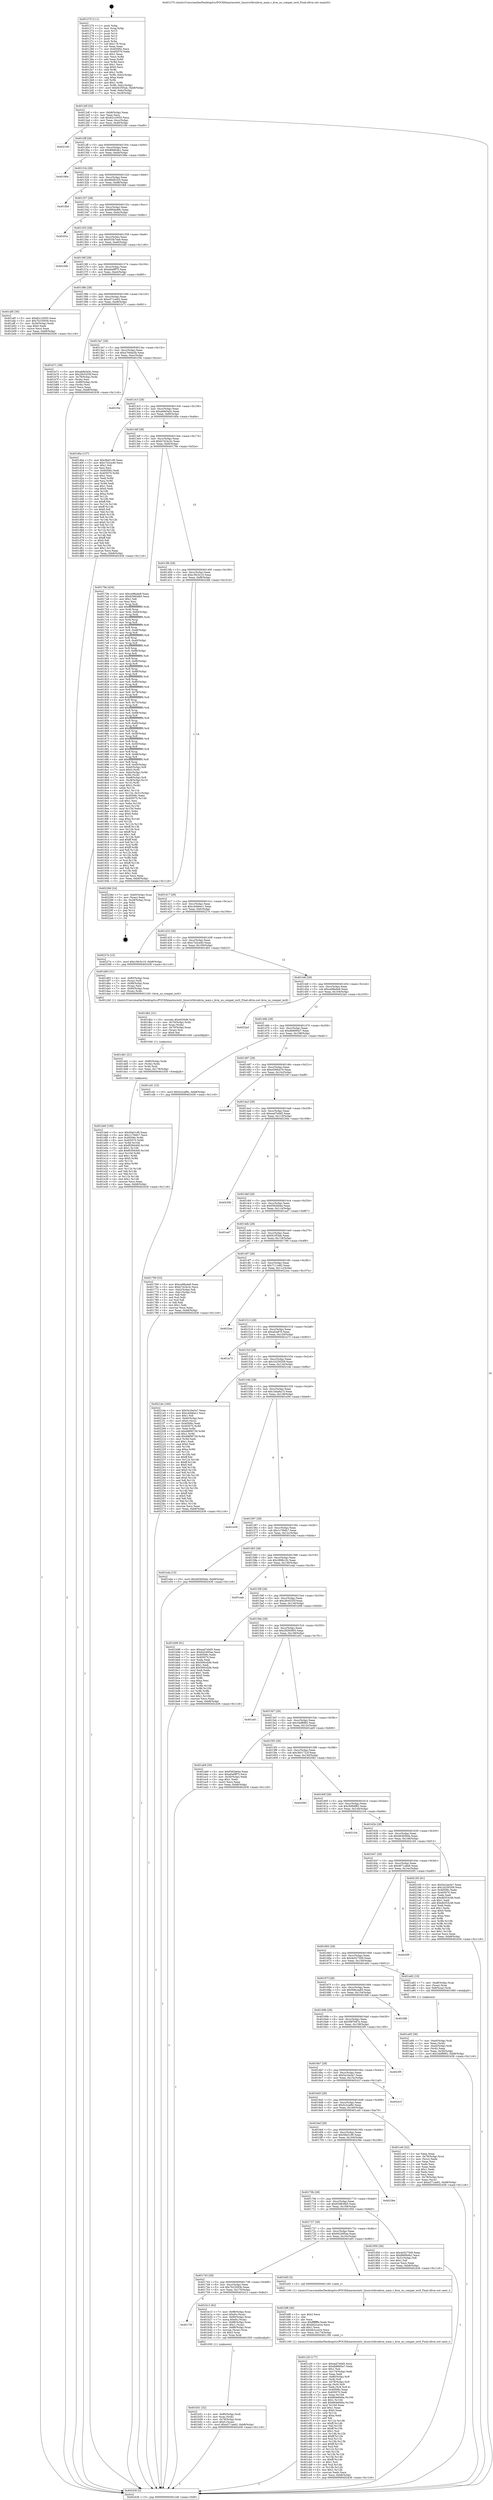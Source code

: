 digraph "0x401270" {
  label = "0x401270 (/mnt/c/Users/mathe/Desktop/tcc/POCII/binaries/extr_linuxvirtkvmkvm_main.c_kvm_no_compat_ioctl_Final-ollvm.out::main(0))"
  labelloc = "t"
  node[shape=record]

  Entry [label="",width=0.3,height=0.3,shape=circle,fillcolor=black,style=filled]
  "0x4012df" [label="{
     0x4012df [32]\l
     | [instrs]\l
     &nbsp;&nbsp;0x4012df \<+6\>: mov -0xb8(%rbp),%eax\l
     &nbsp;&nbsp;0x4012e5 \<+2\>: mov %eax,%ecx\l
     &nbsp;&nbsp;0x4012e7 \<+6\>: sub $0x82c10055,%ecx\l
     &nbsp;&nbsp;0x4012ed \<+6\>: mov %eax,-0xcc(%rbp)\l
     &nbsp;&nbsp;0x4012f3 \<+6\>: mov %ecx,-0xd0(%rbp)\l
     &nbsp;&nbsp;0x4012f9 \<+6\>: je 0000000000402160 \<main+0xef0\>\l
  }"]
  "0x402160" [label="{
     0x402160\l
  }", style=dashed]
  "0x4012ff" [label="{
     0x4012ff [28]\l
     | [instrs]\l
     &nbsp;&nbsp;0x4012ff \<+5\>: jmp 0000000000401304 \<main+0x94\>\l
     &nbsp;&nbsp;0x401304 \<+6\>: mov -0xcc(%rbp),%eax\l
     &nbsp;&nbsp;0x40130a \<+5\>: sub $0x866f44b1,%eax\l
     &nbsp;&nbsp;0x40130f \<+6\>: mov %eax,-0xd4(%rbp)\l
     &nbsp;&nbsp;0x401315 \<+6\>: je 000000000040196e \<main+0x6fe\>\l
  }"]
  Exit [label="",width=0.3,height=0.3,shape=circle,fillcolor=black,style=filled,peripheries=2]
  "0x40196e" [label="{
     0x40196e\l
  }", style=dashed]
  "0x40131b" [label="{
     0x40131b [28]\l
     | [instrs]\l
     &nbsp;&nbsp;0x40131b \<+5\>: jmp 0000000000401320 \<main+0xb0\>\l
     &nbsp;&nbsp;0x401320 \<+6\>: mov -0xcc(%rbp),%eax\l
     &nbsp;&nbsp;0x401326 \<+5\>: sub $0x884822f3,%eax\l
     &nbsp;&nbsp;0x40132b \<+6\>: mov %eax,-0xd8(%rbp)\l
     &nbsp;&nbsp;0x401331 \<+6\>: je 0000000000401fb8 \<main+0xd48\>\l
  }"]
  "0x401de6" [label="{
     0x401de6 [100]\l
     | [instrs]\l
     &nbsp;&nbsp;0x401de6 \<+5\>: mov $0x5fa01cf0,%eax\l
     &nbsp;&nbsp;0x401deb \<+5\>: mov $0x1c784fc7,%ecx\l
     &nbsp;&nbsp;0x401df0 \<+8\>: mov 0x40506c,%r8d\l
     &nbsp;&nbsp;0x401df8 \<+8\>: mov 0x405070,%r9d\l
     &nbsp;&nbsp;0x401e00 \<+3\>: mov %r8d,%r10d\l
     &nbsp;&nbsp;0x401e03 \<+7\>: sub $0xf0394400,%r10d\l
     &nbsp;&nbsp;0x401e0a \<+4\>: sub $0x1,%r10d\l
     &nbsp;&nbsp;0x401e0e \<+7\>: add $0xf0394400,%r10d\l
     &nbsp;&nbsp;0x401e15 \<+4\>: imul %r10d,%r8d\l
     &nbsp;&nbsp;0x401e19 \<+4\>: and $0x1,%r8d\l
     &nbsp;&nbsp;0x401e1d \<+4\>: cmp $0x0,%r8d\l
     &nbsp;&nbsp;0x401e21 \<+4\>: sete %r11b\l
     &nbsp;&nbsp;0x401e25 \<+4\>: cmp $0xa,%r9d\l
     &nbsp;&nbsp;0x401e29 \<+3\>: setl %bl\l
     &nbsp;&nbsp;0x401e2c \<+3\>: mov %r11b,%r14b\l
     &nbsp;&nbsp;0x401e2f \<+3\>: and %bl,%r14b\l
     &nbsp;&nbsp;0x401e32 \<+3\>: xor %bl,%r11b\l
     &nbsp;&nbsp;0x401e35 \<+3\>: or %r11b,%r14b\l
     &nbsp;&nbsp;0x401e38 \<+4\>: test $0x1,%r14b\l
     &nbsp;&nbsp;0x401e3c \<+3\>: cmovne %ecx,%eax\l
     &nbsp;&nbsp;0x401e3f \<+6\>: mov %eax,-0xb8(%rbp)\l
     &nbsp;&nbsp;0x401e45 \<+5\>: jmp 0000000000402436 \<main+0x11c6\>\l
  }"]
  "0x401fb8" [label="{
     0x401fb8\l
  }", style=dashed]
  "0x401337" [label="{
     0x401337 [28]\l
     | [instrs]\l
     &nbsp;&nbsp;0x401337 \<+5\>: jmp 000000000040133c \<main+0xcc\>\l
     &nbsp;&nbsp;0x40133c \<+6\>: mov -0xcc(%rbp),%eax\l
     &nbsp;&nbsp;0x401342 \<+5\>: sub $0x890da98c,%eax\l
     &nbsp;&nbsp;0x401347 \<+6\>: mov %eax,-0xdc(%rbp)\l
     &nbsp;&nbsp;0x40134d \<+6\>: je 000000000040202c \<main+0xdbc\>\l
  }"]
  "0x401dd1" [label="{
     0x401dd1 [21]\l
     | [instrs]\l
     &nbsp;&nbsp;0x401dd1 \<+4\>: mov -0x80(%rbp),%rdx\l
     &nbsp;&nbsp;0x401dd5 \<+3\>: mov (%rdx),%rdx\l
     &nbsp;&nbsp;0x401dd8 \<+3\>: mov %rdx,%rdi\l
     &nbsp;&nbsp;0x401ddb \<+6\>: mov %eax,-0x178(%rbp)\l
     &nbsp;&nbsp;0x401de1 \<+5\>: call 0000000000401030 \<free@plt\>\l
     | [calls]\l
     &nbsp;&nbsp;0x401030 \{1\} (unknown)\l
  }"]
  "0x40202c" [label="{
     0x40202c\l
  }", style=dashed]
  "0x401353" [label="{
     0x401353 [28]\l
     | [instrs]\l
     &nbsp;&nbsp;0x401353 \<+5\>: jmp 0000000000401358 \<main+0xe8\>\l
     &nbsp;&nbsp;0x401358 \<+6\>: mov -0xcc(%rbp),%eax\l
     &nbsp;&nbsp;0x40135e \<+5\>: sub $0x933b7ea9,%eax\l
     &nbsp;&nbsp;0x401363 \<+6\>: mov %eax,-0xe0(%rbp)\l
     &nbsp;&nbsp;0x401369 \<+6\>: je 00000000004023d0 \<main+0x1160\>\l
  }"]
  "0x401db2" [label="{
     0x401db2 [31]\l
     | [instrs]\l
     &nbsp;&nbsp;0x401db2 \<+10\>: movabs $0x4030d6,%rdi\l
     &nbsp;&nbsp;0x401dbc \<+4\>: mov -0x70(%rbp),%rdx\l
     &nbsp;&nbsp;0x401dc0 \<+3\>: mov %rax,(%rdx)\l
     &nbsp;&nbsp;0x401dc3 \<+4\>: mov -0x70(%rbp),%rax\l
     &nbsp;&nbsp;0x401dc7 \<+3\>: mov (%rax),%rsi\l
     &nbsp;&nbsp;0x401dca \<+2\>: mov $0x0,%al\l
     &nbsp;&nbsp;0x401dcc \<+5\>: call 0000000000401040 \<printf@plt\>\l
     | [calls]\l
     &nbsp;&nbsp;0x401040 \{1\} (unknown)\l
  }"]
  "0x4023d0" [label="{
     0x4023d0\l
  }", style=dashed]
  "0x40136f" [label="{
     0x40136f [28]\l
     | [instrs]\l
     &nbsp;&nbsp;0x40136f \<+5\>: jmp 0000000000401374 \<main+0x104\>\l
     &nbsp;&nbsp;0x401374 \<+6\>: mov -0xcc(%rbp),%eax\l
     &nbsp;&nbsp;0x40137a \<+5\>: sub $0xa0a0ff75,%eax\l
     &nbsp;&nbsp;0x40137f \<+6\>: mov %eax,-0xe4(%rbp)\l
     &nbsp;&nbsp;0x401385 \<+6\>: je 0000000000401af5 \<main+0x885\>\l
  }"]
  "0x401c20" [label="{
     0x401c20 [177]\l
     | [instrs]\l
     &nbsp;&nbsp;0x401c20 \<+5\>: mov $0xead7e0d5,%ecx\l
     &nbsp;&nbsp;0x401c25 \<+5\>: mov $0xdb8695e7,%edx\l
     &nbsp;&nbsp;0x401c2a \<+3\>: mov $0x1,%sil\l
     &nbsp;&nbsp;0x401c2d \<+6\>: mov -0x174(%rbp),%edi\l
     &nbsp;&nbsp;0x401c33 \<+3\>: imul %eax,%edi\l
     &nbsp;&nbsp;0x401c36 \<+4\>: mov -0x80(%rbp),%r8\l
     &nbsp;&nbsp;0x401c3a \<+3\>: mov (%r8),%r8\l
     &nbsp;&nbsp;0x401c3d \<+4\>: mov -0x78(%rbp),%r9\l
     &nbsp;&nbsp;0x401c41 \<+3\>: movslq (%r9),%r9\l
     &nbsp;&nbsp;0x401c44 \<+4\>: mov %edi,(%r8,%r9,4)\l
     &nbsp;&nbsp;0x401c48 \<+7\>: mov 0x40506c,%eax\l
     &nbsp;&nbsp;0x401c4f \<+7\>: mov 0x405070,%edi\l
     &nbsp;&nbsp;0x401c56 \<+3\>: mov %eax,%r10d\l
     &nbsp;&nbsp;0x401c59 \<+7\>: sub $0x864e846a,%r10d\l
     &nbsp;&nbsp;0x401c60 \<+4\>: sub $0x1,%r10d\l
     &nbsp;&nbsp;0x401c64 \<+7\>: add $0x864e846a,%r10d\l
     &nbsp;&nbsp;0x401c6b \<+4\>: imul %r10d,%eax\l
     &nbsp;&nbsp;0x401c6f \<+3\>: and $0x1,%eax\l
     &nbsp;&nbsp;0x401c72 \<+3\>: cmp $0x0,%eax\l
     &nbsp;&nbsp;0x401c75 \<+4\>: sete %r11b\l
     &nbsp;&nbsp;0x401c79 \<+3\>: cmp $0xa,%edi\l
     &nbsp;&nbsp;0x401c7c \<+3\>: setl %bl\l
     &nbsp;&nbsp;0x401c7f \<+3\>: mov %r11b,%r14b\l
     &nbsp;&nbsp;0x401c82 \<+4\>: xor $0xff,%r14b\l
     &nbsp;&nbsp;0x401c86 \<+3\>: mov %bl,%r15b\l
     &nbsp;&nbsp;0x401c89 \<+4\>: xor $0xff,%r15b\l
     &nbsp;&nbsp;0x401c8d \<+4\>: xor $0x1,%sil\l
     &nbsp;&nbsp;0x401c91 \<+3\>: mov %r14b,%r12b\l
     &nbsp;&nbsp;0x401c94 \<+4\>: and $0xff,%r12b\l
     &nbsp;&nbsp;0x401c98 \<+3\>: and %sil,%r11b\l
     &nbsp;&nbsp;0x401c9b \<+3\>: mov %r15b,%r13b\l
     &nbsp;&nbsp;0x401c9e \<+4\>: and $0xff,%r13b\l
     &nbsp;&nbsp;0x401ca2 \<+3\>: and %sil,%bl\l
     &nbsp;&nbsp;0x401ca5 \<+3\>: or %r11b,%r12b\l
     &nbsp;&nbsp;0x401ca8 \<+3\>: or %bl,%r13b\l
     &nbsp;&nbsp;0x401cab \<+3\>: xor %r13b,%r12b\l
     &nbsp;&nbsp;0x401cae \<+3\>: or %r15b,%r14b\l
     &nbsp;&nbsp;0x401cb1 \<+4\>: xor $0xff,%r14b\l
     &nbsp;&nbsp;0x401cb5 \<+4\>: or $0x1,%sil\l
     &nbsp;&nbsp;0x401cb9 \<+3\>: and %sil,%r14b\l
     &nbsp;&nbsp;0x401cbc \<+3\>: or %r14b,%r12b\l
     &nbsp;&nbsp;0x401cbf \<+4\>: test $0x1,%r12b\l
     &nbsp;&nbsp;0x401cc3 \<+3\>: cmovne %edx,%ecx\l
     &nbsp;&nbsp;0x401cc6 \<+6\>: mov %ecx,-0xb8(%rbp)\l
     &nbsp;&nbsp;0x401ccc \<+5\>: jmp 0000000000402436 \<main+0x11c6\>\l
  }"]
  "0x401af5" [label="{
     0x401af5 [30]\l
     | [instrs]\l
     &nbsp;&nbsp;0x401af5 \<+5\>: mov $0x82c10055,%eax\l
     &nbsp;&nbsp;0x401afa \<+5\>: mov $0x7b23593b,%ecx\l
     &nbsp;&nbsp;0x401aff \<+3\>: mov -0x30(%rbp),%edx\l
     &nbsp;&nbsp;0x401b02 \<+3\>: cmp $0x0,%edx\l
     &nbsp;&nbsp;0x401b05 \<+3\>: cmove %ecx,%eax\l
     &nbsp;&nbsp;0x401b08 \<+6\>: mov %eax,-0xb8(%rbp)\l
     &nbsp;&nbsp;0x401b0e \<+5\>: jmp 0000000000402436 \<main+0x11c6\>\l
  }"]
  "0x40138b" [label="{
     0x40138b [28]\l
     | [instrs]\l
     &nbsp;&nbsp;0x40138b \<+5\>: jmp 0000000000401390 \<main+0x120\>\l
     &nbsp;&nbsp;0x401390 \<+6\>: mov -0xcc(%rbp),%eax\l
     &nbsp;&nbsp;0x401396 \<+5\>: sub $0xa571ae62,%eax\l
     &nbsp;&nbsp;0x40139b \<+6\>: mov %eax,-0xe8(%rbp)\l
     &nbsp;&nbsp;0x4013a1 \<+6\>: je 0000000000401b71 \<main+0x901\>\l
  }"]
  "0x401bf8" [label="{
     0x401bf8 [40]\l
     | [instrs]\l
     &nbsp;&nbsp;0x401bf8 \<+5\>: mov $0x2,%ecx\l
     &nbsp;&nbsp;0x401bfd \<+1\>: cltd\l
     &nbsp;&nbsp;0x401bfe \<+2\>: idiv %ecx\l
     &nbsp;&nbsp;0x401c00 \<+6\>: imul $0xfffffffe,%edx,%ecx\l
     &nbsp;&nbsp;0x401c06 \<+6\>: sub $0xbb2cce24,%ecx\l
     &nbsp;&nbsp;0x401c0c \<+3\>: add $0x1,%ecx\l
     &nbsp;&nbsp;0x401c0f \<+6\>: add $0xbb2cce24,%ecx\l
     &nbsp;&nbsp;0x401c15 \<+6\>: mov %ecx,-0x174(%rbp)\l
     &nbsp;&nbsp;0x401c1b \<+5\>: call 0000000000401160 \<next_i\>\l
     | [calls]\l
     &nbsp;&nbsp;0x401160 \{1\} (/mnt/c/Users/mathe/Desktop/tcc/POCII/binaries/extr_linuxvirtkvmkvm_main.c_kvm_no_compat_ioctl_Final-ollvm.out::next_i)\l
  }"]
  "0x401b71" [label="{
     0x401b71 [39]\l
     | [instrs]\l
     &nbsp;&nbsp;0x401b71 \<+5\>: mov $0xab8e5a5c,%eax\l
     &nbsp;&nbsp;0x401b76 \<+5\>: mov $0x28c0255f,%ecx\l
     &nbsp;&nbsp;0x401b7b \<+4\>: mov -0x78(%rbp),%rdx\l
     &nbsp;&nbsp;0x401b7f \<+2\>: mov (%rdx),%esi\l
     &nbsp;&nbsp;0x401b81 \<+7\>: mov -0x88(%rbp),%rdx\l
     &nbsp;&nbsp;0x401b88 \<+2\>: cmp (%rdx),%esi\l
     &nbsp;&nbsp;0x401b8a \<+3\>: cmovl %ecx,%eax\l
     &nbsp;&nbsp;0x401b8d \<+6\>: mov %eax,-0xb8(%rbp)\l
     &nbsp;&nbsp;0x401b93 \<+5\>: jmp 0000000000402436 \<main+0x11c6\>\l
  }"]
  "0x4013a7" [label="{
     0x4013a7 [28]\l
     | [instrs]\l
     &nbsp;&nbsp;0x4013a7 \<+5\>: jmp 00000000004013ac \<main+0x13c\>\l
     &nbsp;&nbsp;0x4013ac \<+6\>: mov -0xcc(%rbp),%eax\l
     &nbsp;&nbsp;0x4013b2 \<+5\>: sub $0xa764da5b,%eax\l
     &nbsp;&nbsp;0x4013b7 \<+6\>: mov %eax,-0xec(%rbp)\l
     &nbsp;&nbsp;0x4013bd \<+6\>: je 0000000000401f3e \<main+0xcce\>\l
  }"]
  "0x401b51" [label="{
     0x401b51 [32]\l
     | [instrs]\l
     &nbsp;&nbsp;0x401b51 \<+4\>: mov -0x80(%rbp),%rdi\l
     &nbsp;&nbsp;0x401b55 \<+3\>: mov %rax,(%rdi)\l
     &nbsp;&nbsp;0x401b58 \<+4\>: mov -0x78(%rbp),%rax\l
     &nbsp;&nbsp;0x401b5c \<+6\>: movl $0x0,(%rax)\l
     &nbsp;&nbsp;0x401b62 \<+10\>: movl $0xa571ae62,-0xb8(%rbp)\l
     &nbsp;&nbsp;0x401b6c \<+5\>: jmp 0000000000402436 \<main+0x11c6\>\l
  }"]
  "0x401f3e" [label="{
     0x401f3e\l
  }", style=dashed]
  "0x4013c3" [label="{
     0x4013c3 [28]\l
     | [instrs]\l
     &nbsp;&nbsp;0x4013c3 \<+5\>: jmp 00000000004013c8 \<main+0x158\>\l
     &nbsp;&nbsp;0x4013c8 \<+6\>: mov -0xcc(%rbp),%eax\l
     &nbsp;&nbsp;0x4013ce \<+5\>: sub $0xab8e5a5c,%eax\l
     &nbsp;&nbsp;0x4013d3 \<+6\>: mov %eax,-0xf0(%rbp)\l
     &nbsp;&nbsp;0x4013d9 \<+6\>: je 0000000000401d0a \<main+0xa9a\>\l
  }"]
  "0x40175f" [label="{
     0x40175f\l
  }", style=dashed]
  "0x401d0a" [label="{
     0x401d0a [137]\l
     | [instrs]\l
     &nbsp;&nbsp;0x401d0a \<+5\>: mov $0x5fa01cf0,%eax\l
     &nbsp;&nbsp;0x401d0f \<+5\>: mov $0xc7e2ce40,%ecx\l
     &nbsp;&nbsp;0x401d14 \<+2\>: mov $0x1,%dl\l
     &nbsp;&nbsp;0x401d16 \<+2\>: xor %esi,%esi\l
     &nbsp;&nbsp;0x401d18 \<+7\>: mov 0x40506c,%edi\l
     &nbsp;&nbsp;0x401d1f \<+8\>: mov 0x405070,%r8d\l
     &nbsp;&nbsp;0x401d27 \<+3\>: sub $0x1,%esi\l
     &nbsp;&nbsp;0x401d2a \<+3\>: mov %edi,%r9d\l
     &nbsp;&nbsp;0x401d2d \<+3\>: add %esi,%r9d\l
     &nbsp;&nbsp;0x401d30 \<+4\>: imul %r9d,%edi\l
     &nbsp;&nbsp;0x401d34 \<+3\>: and $0x1,%edi\l
     &nbsp;&nbsp;0x401d37 \<+3\>: cmp $0x0,%edi\l
     &nbsp;&nbsp;0x401d3a \<+4\>: sete %r10b\l
     &nbsp;&nbsp;0x401d3e \<+4\>: cmp $0xa,%r8d\l
     &nbsp;&nbsp;0x401d42 \<+4\>: setl %r11b\l
     &nbsp;&nbsp;0x401d46 \<+3\>: mov %r10b,%bl\l
     &nbsp;&nbsp;0x401d49 \<+3\>: xor $0xff,%bl\l
     &nbsp;&nbsp;0x401d4c \<+3\>: mov %r11b,%r14b\l
     &nbsp;&nbsp;0x401d4f \<+4\>: xor $0xff,%r14b\l
     &nbsp;&nbsp;0x401d53 \<+3\>: xor $0x0,%dl\l
     &nbsp;&nbsp;0x401d56 \<+3\>: mov %bl,%r15b\l
     &nbsp;&nbsp;0x401d59 \<+4\>: and $0x0,%r15b\l
     &nbsp;&nbsp;0x401d5d \<+3\>: and %dl,%r10b\l
     &nbsp;&nbsp;0x401d60 \<+3\>: mov %r14b,%r12b\l
     &nbsp;&nbsp;0x401d63 \<+4\>: and $0x0,%r12b\l
     &nbsp;&nbsp;0x401d67 \<+3\>: and %dl,%r11b\l
     &nbsp;&nbsp;0x401d6a \<+3\>: or %r10b,%r15b\l
     &nbsp;&nbsp;0x401d6d \<+3\>: or %r11b,%r12b\l
     &nbsp;&nbsp;0x401d70 \<+3\>: xor %r12b,%r15b\l
     &nbsp;&nbsp;0x401d73 \<+3\>: or %r14b,%bl\l
     &nbsp;&nbsp;0x401d76 \<+3\>: xor $0xff,%bl\l
     &nbsp;&nbsp;0x401d79 \<+3\>: or $0x0,%dl\l
     &nbsp;&nbsp;0x401d7c \<+2\>: and %dl,%bl\l
     &nbsp;&nbsp;0x401d7e \<+3\>: or %bl,%r15b\l
     &nbsp;&nbsp;0x401d81 \<+4\>: test $0x1,%r15b\l
     &nbsp;&nbsp;0x401d85 \<+3\>: cmovne %ecx,%eax\l
     &nbsp;&nbsp;0x401d88 \<+6\>: mov %eax,-0xb8(%rbp)\l
     &nbsp;&nbsp;0x401d8e \<+5\>: jmp 0000000000402436 \<main+0x11c6\>\l
  }"]
  "0x4013df" [label="{
     0x4013df [28]\l
     | [instrs]\l
     &nbsp;&nbsp;0x4013df \<+5\>: jmp 00000000004013e4 \<main+0x174\>\l
     &nbsp;&nbsp;0x4013e4 \<+6\>: mov -0xcc(%rbp),%eax\l
     &nbsp;&nbsp;0x4013ea \<+5\>: sub $0xb7424c3c,%eax\l
     &nbsp;&nbsp;0x4013ef \<+6\>: mov %eax,-0xf4(%rbp)\l
     &nbsp;&nbsp;0x4013f5 \<+6\>: je 000000000040179e \<main+0x52e\>\l
  }"]
  "0x401b13" [label="{
     0x401b13 [62]\l
     | [instrs]\l
     &nbsp;&nbsp;0x401b13 \<+7\>: mov -0x98(%rbp),%rax\l
     &nbsp;&nbsp;0x401b1a \<+6\>: movl $0x64,(%rax)\l
     &nbsp;&nbsp;0x401b20 \<+7\>: mov -0x90(%rbp),%rax\l
     &nbsp;&nbsp;0x401b27 \<+7\>: movq $0x64,(%rax)\l
     &nbsp;&nbsp;0x401b2e \<+7\>: mov -0x88(%rbp),%rax\l
     &nbsp;&nbsp;0x401b35 \<+6\>: movl $0x1,(%rax)\l
     &nbsp;&nbsp;0x401b3b \<+7\>: mov -0x88(%rbp),%rax\l
     &nbsp;&nbsp;0x401b42 \<+3\>: movslq (%rax),%rax\l
     &nbsp;&nbsp;0x401b45 \<+4\>: shl $0x2,%rax\l
     &nbsp;&nbsp;0x401b49 \<+3\>: mov %rax,%rdi\l
     &nbsp;&nbsp;0x401b4c \<+5\>: call 0000000000401050 \<malloc@plt\>\l
     | [calls]\l
     &nbsp;&nbsp;0x401050 \{1\} (unknown)\l
  }"]
  "0x40179e" [label="{
     0x40179e [434]\l
     | [instrs]\l
     &nbsp;&nbsp;0x40179e \<+5\>: mov $0xce98a4e8,%eax\l
     &nbsp;&nbsp;0x4017a3 \<+5\>: mov $0x62983db5,%ecx\l
     &nbsp;&nbsp;0x4017a8 \<+2\>: mov $0x1,%dl\l
     &nbsp;&nbsp;0x4017aa \<+2\>: xor %esi,%esi\l
     &nbsp;&nbsp;0x4017ac \<+3\>: mov %rsp,%rdi\l
     &nbsp;&nbsp;0x4017af \<+4\>: add $0xfffffffffffffff0,%rdi\l
     &nbsp;&nbsp;0x4017b3 \<+3\>: mov %rdi,%rsp\l
     &nbsp;&nbsp;0x4017b6 \<+7\>: mov %rdi,-0xb0(%rbp)\l
     &nbsp;&nbsp;0x4017bd \<+3\>: mov %rsp,%rdi\l
     &nbsp;&nbsp;0x4017c0 \<+4\>: add $0xfffffffffffffff0,%rdi\l
     &nbsp;&nbsp;0x4017c4 \<+3\>: mov %rdi,%rsp\l
     &nbsp;&nbsp;0x4017c7 \<+3\>: mov %rsp,%r8\l
     &nbsp;&nbsp;0x4017ca \<+4\>: add $0xfffffffffffffff0,%r8\l
     &nbsp;&nbsp;0x4017ce \<+3\>: mov %r8,%rsp\l
     &nbsp;&nbsp;0x4017d1 \<+7\>: mov %r8,-0xa8(%rbp)\l
     &nbsp;&nbsp;0x4017d8 \<+3\>: mov %rsp,%r8\l
     &nbsp;&nbsp;0x4017db \<+4\>: add $0xfffffffffffffff0,%r8\l
     &nbsp;&nbsp;0x4017df \<+3\>: mov %r8,%rsp\l
     &nbsp;&nbsp;0x4017e2 \<+7\>: mov %r8,-0xa0(%rbp)\l
     &nbsp;&nbsp;0x4017e9 \<+3\>: mov %rsp,%r8\l
     &nbsp;&nbsp;0x4017ec \<+4\>: add $0xfffffffffffffff0,%r8\l
     &nbsp;&nbsp;0x4017f0 \<+3\>: mov %r8,%rsp\l
     &nbsp;&nbsp;0x4017f3 \<+7\>: mov %r8,-0x98(%rbp)\l
     &nbsp;&nbsp;0x4017fa \<+3\>: mov %rsp,%r8\l
     &nbsp;&nbsp;0x4017fd \<+4\>: add $0xfffffffffffffff0,%r8\l
     &nbsp;&nbsp;0x401801 \<+3\>: mov %r8,%rsp\l
     &nbsp;&nbsp;0x401804 \<+7\>: mov %r8,-0x90(%rbp)\l
     &nbsp;&nbsp;0x40180b \<+3\>: mov %rsp,%r8\l
     &nbsp;&nbsp;0x40180e \<+4\>: add $0xfffffffffffffff0,%r8\l
     &nbsp;&nbsp;0x401812 \<+3\>: mov %r8,%rsp\l
     &nbsp;&nbsp;0x401815 \<+7\>: mov %r8,-0x88(%rbp)\l
     &nbsp;&nbsp;0x40181c \<+3\>: mov %rsp,%r8\l
     &nbsp;&nbsp;0x40181f \<+4\>: add $0xfffffffffffffff0,%r8\l
     &nbsp;&nbsp;0x401823 \<+3\>: mov %r8,%rsp\l
     &nbsp;&nbsp;0x401826 \<+4\>: mov %r8,-0x80(%rbp)\l
     &nbsp;&nbsp;0x40182a \<+3\>: mov %rsp,%r8\l
     &nbsp;&nbsp;0x40182d \<+4\>: add $0xfffffffffffffff0,%r8\l
     &nbsp;&nbsp;0x401831 \<+3\>: mov %r8,%rsp\l
     &nbsp;&nbsp;0x401834 \<+4\>: mov %r8,-0x78(%rbp)\l
     &nbsp;&nbsp;0x401838 \<+3\>: mov %rsp,%r8\l
     &nbsp;&nbsp;0x40183b \<+4\>: add $0xfffffffffffffff0,%r8\l
     &nbsp;&nbsp;0x40183f \<+3\>: mov %r8,%rsp\l
     &nbsp;&nbsp;0x401842 \<+4\>: mov %r8,-0x70(%rbp)\l
     &nbsp;&nbsp;0x401846 \<+3\>: mov %rsp,%r8\l
     &nbsp;&nbsp;0x401849 \<+4\>: add $0xfffffffffffffff0,%r8\l
     &nbsp;&nbsp;0x40184d \<+3\>: mov %r8,%rsp\l
     &nbsp;&nbsp;0x401850 \<+4\>: mov %r8,-0x68(%rbp)\l
     &nbsp;&nbsp;0x401854 \<+3\>: mov %rsp,%r8\l
     &nbsp;&nbsp;0x401857 \<+4\>: add $0xfffffffffffffff0,%r8\l
     &nbsp;&nbsp;0x40185b \<+3\>: mov %r8,%rsp\l
     &nbsp;&nbsp;0x40185e \<+4\>: mov %r8,-0x60(%rbp)\l
     &nbsp;&nbsp;0x401862 \<+3\>: mov %rsp,%r8\l
     &nbsp;&nbsp;0x401865 \<+4\>: add $0xfffffffffffffff0,%r8\l
     &nbsp;&nbsp;0x401869 \<+3\>: mov %r8,%rsp\l
     &nbsp;&nbsp;0x40186c \<+4\>: mov %r8,-0x58(%rbp)\l
     &nbsp;&nbsp;0x401870 \<+3\>: mov %rsp,%r8\l
     &nbsp;&nbsp;0x401873 \<+4\>: add $0xfffffffffffffff0,%r8\l
     &nbsp;&nbsp;0x401877 \<+3\>: mov %r8,%rsp\l
     &nbsp;&nbsp;0x40187a \<+4\>: mov %r8,-0x50(%rbp)\l
     &nbsp;&nbsp;0x40187e \<+3\>: mov %rsp,%r8\l
     &nbsp;&nbsp;0x401881 \<+4\>: add $0xfffffffffffffff0,%r8\l
     &nbsp;&nbsp;0x401885 \<+3\>: mov %r8,%rsp\l
     &nbsp;&nbsp;0x401888 \<+4\>: mov %r8,-0x48(%rbp)\l
     &nbsp;&nbsp;0x40188c \<+3\>: mov %rsp,%r8\l
     &nbsp;&nbsp;0x40188f \<+4\>: add $0xfffffffffffffff0,%r8\l
     &nbsp;&nbsp;0x401893 \<+3\>: mov %r8,%rsp\l
     &nbsp;&nbsp;0x401896 \<+4\>: mov %r8,-0x40(%rbp)\l
     &nbsp;&nbsp;0x40189a \<+7\>: mov -0xb0(%rbp),%r8\l
     &nbsp;&nbsp;0x4018a1 \<+7\>: movl $0x0,(%r8)\l
     &nbsp;&nbsp;0x4018a8 \<+7\>: mov -0xbc(%rbp),%r9d\l
     &nbsp;&nbsp;0x4018af \<+3\>: mov %r9d,(%rdi)\l
     &nbsp;&nbsp;0x4018b2 \<+7\>: mov -0xa8(%rbp),%r8\l
     &nbsp;&nbsp;0x4018b9 \<+7\>: mov -0xc8(%rbp),%r10\l
     &nbsp;&nbsp;0x4018c0 \<+3\>: mov %r10,(%r8)\l
     &nbsp;&nbsp;0x4018c3 \<+3\>: cmpl $0x2,(%rdi)\l
     &nbsp;&nbsp;0x4018c6 \<+4\>: setne %r11b\l
     &nbsp;&nbsp;0x4018ca \<+4\>: and $0x1,%r11b\l
     &nbsp;&nbsp;0x4018ce \<+4\>: mov %r11b,-0x31(%rbp)\l
     &nbsp;&nbsp;0x4018d2 \<+7\>: mov 0x40506c,%ebx\l
     &nbsp;&nbsp;0x4018d9 \<+8\>: mov 0x405070,%r14d\l
     &nbsp;&nbsp;0x4018e1 \<+3\>: sub $0x1,%esi\l
     &nbsp;&nbsp;0x4018e4 \<+3\>: mov %ebx,%r15d\l
     &nbsp;&nbsp;0x4018e7 \<+3\>: add %esi,%r15d\l
     &nbsp;&nbsp;0x4018ea \<+4\>: imul %r15d,%ebx\l
     &nbsp;&nbsp;0x4018ee \<+3\>: and $0x1,%ebx\l
     &nbsp;&nbsp;0x4018f1 \<+3\>: cmp $0x0,%ebx\l
     &nbsp;&nbsp;0x4018f4 \<+4\>: sete %r11b\l
     &nbsp;&nbsp;0x4018f8 \<+4\>: cmp $0xa,%r14d\l
     &nbsp;&nbsp;0x4018fc \<+4\>: setl %r12b\l
     &nbsp;&nbsp;0x401900 \<+3\>: mov %r11b,%r13b\l
     &nbsp;&nbsp;0x401903 \<+4\>: xor $0xff,%r13b\l
     &nbsp;&nbsp;0x401907 \<+3\>: mov %r12b,%sil\l
     &nbsp;&nbsp;0x40190a \<+4\>: xor $0xff,%sil\l
     &nbsp;&nbsp;0x40190e \<+3\>: xor $0x1,%dl\l
     &nbsp;&nbsp;0x401911 \<+3\>: mov %r13b,%dil\l
     &nbsp;&nbsp;0x401914 \<+4\>: and $0xff,%dil\l
     &nbsp;&nbsp;0x401918 \<+3\>: and %dl,%r11b\l
     &nbsp;&nbsp;0x40191b \<+3\>: mov %sil,%r8b\l
     &nbsp;&nbsp;0x40191e \<+4\>: and $0xff,%r8b\l
     &nbsp;&nbsp;0x401922 \<+3\>: and %dl,%r12b\l
     &nbsp;&nbsp;0x401925 \<+3\>: or %r11b,%dil\l
     &nbsp;&nbsp;0x401928 \<+3\>: or %r12b,%r8b\l
     &nbsp;&nbsp;0x40192b \<+3\>: xor %r8b,%dil\l
     &nbsp;&nbsp;0x40192e \<+3\>: or %sil,%r13b\l
     &nbsp;&nbsp;0x401931 \<+4\>: xor $0xff,%r13b\l
     &nbsp;&nbsp;0x401935 \<+3\>: or $0x1,%dl\l
     &nbsp;&nbsp;0x401938 \<+3\>: and %dl,%r13b\l
     &nbsp;&nbsp;0x40193b \<+3\>: or %r13b,%dil\l
     &nbsp;&nbsp;0x40193e \<+4\>: test $0x1,%dil\l
     &nbsp;&nbsp;0x401942 \<+3\>: cmovne %ecx,%eax\l
     &nbsp;&nbsp;0x401945 \<+6\>: mov %eax,-0xb8(%rbp)\l
     &nbsp;&nbsp;0x40194b \<+5\>: jmp 0000000000402436 \<main+0x11c6\>\l
  }"]
  "0x4013fb" [label="{
     0x4013fb [28]\l
     | [instrs]\l
     &nbsp;&nbsp;0x4013fb \<+5\>: jmp 0000000000401400 \<main+0x190\>\l
     &nbsp;&nbsp;0x401400 \<+6\>: mov -0xcc(%rbp),%eax\l
     &nbsp;&nbsp;0x401406 \<+5\>: sub $0xc39c5c10,%eax\l
     &nbsp;&nbsp;0x40140b \<+6\>: mov %eax,-0xf8(%rbp)\l
     &nbsp;&nbsp;0x401411 \<+6\>: je 000000000040228d \<main+0x101d\>\l
  }"]
  "0x401743" [label="{
     0x401743 [28]\l
     | [instrs]\l
     &nbsp;&nbsp;0x401743 \<+5\>: jmp 0000000000401748 \<main+0x4d8\>\l
     &nbsp;&nbsp;0x401748 \<+6\>: mov -0xcc(%rbp),%eax\l
     &nbsp;&nbsp;0x40174e \<+5\>: sub $0x7b23593b,%eax\l
     &nbsp;&nbsp;0x401753 \<+6\>: mov %eax,-0x170(%rbp)\l
     &nbsp;&nbsp;0x401759 \<+6\>: je 0000000000401b13 \<main+0x8a3\>\l
  }"]
  "0x40228d" [label="{
     0x40228d [24]\l
     | [instrs]\l
     &nbsp;&nbsp;0x40228d \<+7\>: mov -0xb0(%rbp),%rax\l
     &nbsp;&nbsp;0x402294 \<+2\>: mov (%rax),%eax\l
     &nbsp;&nbsp;0x402296 \<+4\>: lea -0x28(%rbp),%rsp\l
     &nbsp;&nbsp;0x40229a \<+1\>: pop %rbx\l
     &nbsp;&nbsp;0x40229b \<+2\>: pop %r12\l
     &nbsp;&nbsp;0x40229d \<+2\>: pop %r13\l
     &nbsp;&nbsp;0x40229f \<+2\>: pop %r14\l
     &nbsp;&nbsp;0x4022a1 \<+2\>: pop %r15\l
     &nbsp;&nbsp;0x4022a3 \<+1\>: pop %rbp\l
     &nbsp;&nbsp;0x4022a4 \<+1\>: ret\l
  }"]
  "0x401417" [label="{
     0x401417 [28]\l
     | [instrs]\l
     &nbsp;&nbsp;0x401417 \<+5\>: jmp 000000000040141c \<main+0x1ac\>\l
     &nbsp;&nbsp;0x40141c \<+6\>: mov -0xcc(%rbp),%eax\l
     &nbsp;&nbsp;0x401422 \<+5\>: sub $0xc44b6ec1,%eax\l
     &nbsp;&nbsp;0x401427 \<+6\>: mov %eax,-0xfc(%rbp)\l
     &nbsp;&nbsp;0x40142d \<+6\>: je 000000000040227e \<main+0x100e\>\l
  }"]
  "0x401bf3" [label="{
     0x401bf3 [5]\l
     | [instrs]\l
     &nbsp;&nbsp;0x401bf3 \<+5\>: call 0000000000401160 \<next_i\>\l
     | [calls]\l
     &nbsp;&nbsp;0x401160 \{1\} (/mnt/c/Users/mathe/Desktop/tcc/POCII/binaries/extr_linuxvirtkvmkvm_main.c_kvm_no_compat_ioctl_Final-ollvm.out::next_i)\l
  }"]
  "0x40227e" [label="{
     0x40227e [15]\l
     | [instrs]\l
     &nbsp;&nbsp;0x40227e \<+10\>: movl $0xc39c5c10,-0xb8(%rbp)\l
     &nbsp;&nbsp;0x402288 \<+5\>: jmp 0000000000402436 \<main+0x11c6\>\l
  }"]
  "0x401433" [label="{
     0x401433 [28]\l
     | [instrs]\l
     &nbsp;&nbsp;0x401433 \<+5\>: jmp 0000000000401438 \<main+0x1c8\>\l
     &nbsp;&nbsp;0x401438 \<+6\>: mov -0xcc(%rbp),%eax\l
     &nbsp;&nbsp;0x40143e \<+5\>: sub $0xc7e2ce40,%eax\l
     &nbsp;&nbsp;0x401443 \<+6\>: mov %eax,-0x100(%rbp)\l
     &nbsp;&nbsp;0x401449 \<+6\>: je 0000000000401d93 \<main+0xb23\>\l
  }"]
  "0x401a95" [label="{
     0x401a95 [36]\l
     | [instrs]\l
     &nbsp;&nbsp;0x401a95 \<+7\>: mov -0xa0(%rbp),%rdi\l
     &nbsp;&nbsp;0x401a9c \<+2\>: mov %eax,(%rdi)\l
     &nbsp;&nbsp;0x401a9e \<+7\>: mov -0xa0(%rbp),%rdi\l
     &nbsp;&nbsp;0x401aa5 \<+2\>: mov (%rdi),%eax\l
     &nbsp;&nbsp;0x401aa7 \<+3\>: mov %eax,-0x30(%rbp)\l
     &nbsp;&nbsp;0x401aaa \<+10\>: movl $0x34df6f62,-0xb8(%rbp)\l
     &nbsp;&nbsp;0x401ab4 \<+5\>: jmp 0000000000402436 \<main+0x11c6\>\l
  }"]
  "0x401d93" [label="{
     0x401d93 [31]\l
     | [instrs]\l
     &nbsp;&nbsp;0x401d93 \<+4\>: mov -0x80(%rbp),%rax\l
     &nbsp;&nbsp;0x401d97 \<+3\>: mov (%rax),%rdi\l
     &nbsp;&nbsp;0x401d9a \<+7\>: mov -0x98(%rbp),%rax\l
     &nbsp;&nbsp;0x401da1 \<+2\>: mov (%rax),%esi\l
     &nbsp;&nbsp;0x401da3 \<+7\>: mov -0x90(%rbp),%rax\l
     &nbsp;&nbsp;0x401daa \<+3\>: mov (%rax),%rdx\l
     &nbsp;&nbsp;0x401dad \<+5\>: call 0000000000401240 \<kvm_no_compat_ioctl\>\l
     | [calls]\l
     &nbsp;&nbsp;0x401240 \{1\} (/mnt/c/Users/mathe/Desktop/tcc/POCII/binaries/extr_linuxvirtkvmkvm_main.c_kvm_no_compat_ioctl_Final-ollvm.out::kvm_no_compat_ioctl)\l
  }"]
  "0x40144f" [label="{
     0x40144f [28]\l
     | [instrs]\l
     &nbsp;&nbsp;0x40144f \<+5\>: jmp 0000000000401454 \<main+0x1e4\>\l
     &nbsp;&nbsp;0x401454 \<+6\>: mov -0xcc(%rbp),%eax\l
     &nbsp;&nbsp;0x40145a \<+5\>: sub $0xce98a4e8,%eax\l
     &nbsp;&nbsp;0x40145f \<+6\>: mov %eax,-0x104(%rbp)\l
     &nbsp;&nbsp;0x401465 \<+6\>: je 00000000004022a5 \<main+0x1035\>\l
  }"]
  "0x401727" [label="{
     0x401727 [28]\l
     | [instrs]\l
     &nbsp;&nbsp;0x401727 \<+5\>: jmp 000000000040172c \<main+0x4bc\>\l
     &nbsp;&nbsp;0x40172c \<+6\>: mov -0xcc(%rbp),%eax\l
     &nbsp;&nbsp;0x401732 \<+5\>: sub $0x642495aa,%eax\l
     &nbsp;&nbsp;0x401737 \<+6\>: mov %eax,-0x16c(%rbp)\l
     &nbsp;&nbsp;0x40173d \<+6\>: je 0000000000401bf3 \<main+0x983\>\l
  }"]
  "0x4022a5" [label="{
     0x4022a5\l
  }", style=dashed]
  "0x40146b" [label="{
     0x40146b [28]\l
     | [instrs]\l
     &nbsp;&nbsp;0x40146b \<+5\>: jmp 0000000000401470 \<main+0x200\>\l
     &nbsp;&nbsp;0x401470 \<+6\>: mov -0xcc(%rbp),%eax\l
     &nbsp;&nbsp;0x401476 \<+5\>: sub $0xdb8695e7,%eax\l
     &nbsp;&nbsp;0x40147b \<+6\>: mov %eax,-0x108(%rbp)\l
     &nbsp;&nbsp;0x401481 \<+6\>: je 0000000000401cd1 \<main+0xa61\>\l
  }"]
  "0x401950" [label="{
     0x401950 [30]\l
     | [instrs]\l
     &nbsp;&nbsp;0x401950 \<+5\>: mov $0x4e527509,%eax\l
     &nbsp;&nbsp;0x401955 \<+5\>: mov $0x866f44b1,%ecx\l
     &nbsp;&nbsp;0x40195a \<+3\>: mov -0x31(%rbp),%dl\l
     &nbsp;&nbsp;0x40195d \<+3\>: test $0x1,%dl\l
     &nbsp;&nbsp;0x401960 \<+3\>: cmovne %ecx,%eax\l
     &nbsp;&nbsp;0x401963 \<+6\>: mov %eax,-0xb8(%rbp)\l
     &nbsp;&nbsp;0x401969 \<+5\>: jmp 0000000000402436 \<main+0x11c6\>\l
  }"]
  "0x401cd1" [label="{
     0x401cd1 [15]\l
     | [instrs]\l
     &nbsp;&nbsp;0x401cd1 \<+10\>: movl $0x5c2caf9c,-0xb8(%rbp)\l
     &nbsp;&nbsp;0x401cdb \<+5\>: jmp 0000000000402436 \<main+0x11c6\>\l
  }"]
  "0x401487" [label="{
     0x401487 [28]\l
     | [instrs]\l
     &nbsp;&nbsp;0x401487 \<+5\>: jmp 000000000040148c \<main+0x21c\>\l
     &nbsp;&nbsp;0x40148c \<+6\>: mov -0xcc(%rbp),%eax\l
     &nbsp;&nbsp;0x401492 \<+5\>: sub $0xe500b476,%eax\l
     &nbsp;&nbsp;0x401497 \<+6\>: mov %eax,-0x10c(%rbp)\l
     &nbsp;&nbsp;0x40149d \<+6\>: je 000000000040216f \<main+0xeff\>\l
  }"]
  "0x40170b" [label="{
     0x40170b [28]\l
     | [instrs]\l
     &nbsp;&nbsp;0x40170b \<+5\>: jmp 0000000000401710 \<main+0x4a0\>\l
     &nbsp;&nbsp;0x401710 \<+6\>: mov -0xcc(%rbp),%eax\l
     &nbsp;&nbsp;0x401716 \<+5\>: sub $0x62983db5,%eax\l
     &nbsp;&nbsp;0x40171b \<+6\>: mov %eax,-0x168(%rbp)\l
     &nbsp;&nbsp;0x401721 \<+6\>: je 0000000000401950 \<main+0x6e0\>\l
  }"]
  "0x40216f" [label="{
     0x40216f\l
  }", style=dashed]
  "0x4014a3" [label="{
     0x4014a3 [28]\l
     | [instrs]\l
     &nbsp;&nbsp;0x4014a3 \<+5\>: jmp 00000000004014a8 \<main+0x238\>\l
     &nbsp;&nbsp;0x4014a8 \<+6\>: mov -0xcc(%rbp),%eax\l
     &nbsp;&nbsp;0x4014ae \<+5\>: sub $0xead7e0d5,%eax\l
     &nbsp;&nbsp;0x4014b3 \<+6\>: mov %eax,-0x110(%rbp)\l
     &nbsp;&nbsp;0x4014b9 \<+6\>: je 000000000040230b \<main+0x109b\>\l
  }"]
  "0x40236e" [label="{
     0x40236e\l
  }", style=dashed]
  "0x40230b" [label="{
     0x40230b\l
  }", style=dashed]
  "0x4014bf" [label="{
     0x4014bf [28]\l
     | [instrs]\l
     &nbsp;&nbsp;0x4014bf \<+5\>: jmp 00000000004014c4 \<main+0x254\>\l
     &nbsp;&nbsp;0x4014c4 \<+6\>: mov -0xcc(%rbp),%eax\l
     &nbsp;&nbsp;0x4014ca \<+5\>: sub $0xf392b64e,%eax\l
     &nbsp;&nbsp;0x4014cf \<+6\>: mov %eax,-0x114(%rbp)\l
     &nbsp;&nbsp;0x4014d5 \<+6\>: je 0000000000401ad7 \<main+0x867\>\l
  }"]
  "0x4016ef" [label="{
     0x4016ef [28]\l
     | [instrs]\l
     &nbsp;&nbsp;0x4016ef \<+5\>: jmp 00000000004016f4 \<main+0x484\>\l
     &nbsp;&nbsp;0x4016f4 \<+6\>: mov -0xcc(%rbp),%eax\l
     &nbsp;&nbsp;0x4016fa \<+5\>: sub $0x5fa01cf0,%eax\l
     &nbsp;&nbsp;0x4016ff \<+6\>: mov %eax,-0x164(%rbp)\l
     &nbsp;&nbsp;0x401705 \<+6\>: je 000000000040236e \<main+0x10fe\>\l
  }"]
  "0x401ad7" [label="{
     0x401ad7\l
  }", style=dashed]
  "0x4014db" [label="{
     0x4014db [28]\l
     | [instrs]\l
     &nbsp;&nbsp;0x4014db \<+5\>: jmp 00000000004014e0 \<main+0x270\>\l
     &nbsp;&nbsp;0x4014e0 \<+6\>: mov -0xcc(%rbp),%eax\l
     &nbsp;&nbsp;0x4014e6 \<+5\>: sub $0xf41f55ab,%eax\l
     &nbsp;&nbsp;0x4014eb \<+6\>: mov %eax,-0x118(%rbp)\l
     &nbsp;&nbsp;0x4014f1 \<+6\>: je 0000000000401769 \<main+0x4f9\>\l
  }"]
  "0x401ce0" [label="{
     0x401ce0 [42]\l
     | [instrs]\l
     &nbsp;&nbsp;0x401ce0 \<+2\>: xor %eax,%eax\l
     &nbsp;&nbsp;0x401ce2 \<+4\>: mov -0x78(%rbp),%rcx\l
     &nbsp;&nbsp;0x401ce6 \<+2\>: mov (%rcx),%edx\l
     &nbsp;&nbsp;0x401ce8 \<+2\>: mov %eax,%esi\l
     &nbsp;&nbsp;0x401cea \<+2\>: sub %edx,%esi\l
     &nbsp;&nbsp;0x401cec \<+2\>: mov %eax,%edx\l
     &nbsp;&nbsp;0x401cee \<+3\>: sub $0x1,%edx\l
     &nbsp;&nbsp;0x401cf1 \<+2\>: add %edx,%esi\l
     &nbsp;&nbsp;0x401cf3 \<+2\>: sub %esi,%eax\l
     &nbsp;&nbsp;0x401cf5 \<+4\>: mov -0x78(%rbp),%rcx\l
     &nbsp;&nbsp;0x401cf9 \<+2\>: mov %eax,(%rcx)\l
     &nbsp;&nbsp;0x401cfb \<+10\>: movl $0xa571ae62,-0xb8(%rbp)\l
     &nbsp;&nbsp;0x401d05 \<+5\>: jmp 0000000000402436 \<main+0x11c6\>\l
  }"]
  "0x401769" [label="{
     0x401769 [53]\l
     | [instrs]\l
     &nbsp;&nbsp;0x401769 \<+5\>: mov $0xce98a4e8,%eax\l
     &nbsp;&nbsp;0x40176e \<+5\>: mov $0xb7424c3c,%ecx\l
     &nbsp;&nbsp;0x401773 \<+6\>: mov -0xb2(%rbp),%dl\l
     &nbsp;&nbsp;0x401779 \<+7\>: mov -0xb1(%rbp),%sil\l
     &nbsp;&nbsp;0x401780 \<+3\>: mov %dl,%dil\l
     &nbsp;&nbsp;0x401783 \<+3\>: and %sil,%dil\l
     &nbsp;&nbsp;0x401786 \<+3\>: xor %sil,%dl\l
     &nbsp;&nbsp;0x401789 \<+3\>: or %dl,%dil\l
     &nbsp;&nbsp;0x40178c \<+4\>: test $0x1,%dil\l
     &nbsp;&nbsp;0x401790 \<+3\>: cmovne %ecx,%eax\l
     &nbsp;&nbsp;0x401793 \<+6\>: mov %eax,-0xb8(%rbp)\l
     &nbsp;&nbsp;0x401799 \<+5\>: jmp 0000000000402436 \<main+0x11c6\>\l
  }"]
  "0x4014f7" [label="{
     0x4014f7 [28]\l
     | [instrs]\l
     &nbsp;&nbsp;0x4014f7 \<+5\>: jmp 00000000004014fc \<main+0x28c\>\l
     &nbsp;&nbsp;0x4014fc \<+6\>: mov -0xcc(%rbp),%eax\l
     &nbsp;&nbsp;0x401502 \<+5\>: sub $0x7111e82,%eax\l
     &nbsp;&nbsp;0x401507 \<+6\>: mov %eax,-0x11c(%rbp)\l
     &nbsp;&nbsp;0x40150d \<+6\>: je 00000000004022ea \<main+0x107a\>\l
  }"]
  "0x402436" [label="{
     0x402436 [5]\l
     | [instrs]\l
     &nbsp;&nbsp;0x402436 \<+5\>: jmp 00000000004012df \<main+0x6f\>\l
  }"]
  "0x401270" [label="{
     0x401270 [111]\l
     | [instrs]\l
     &nbsp;&nbsp;0x401270 \<+1\>: push %rbp\l
     &nbsp;&nbsp;0x401271 \<+3\>: mov %rsp,%rbp\l
     &nbsp;&nbsp;0x401274 \<+2\>: push %r15\l
     &nbsp;&nbsp;0x401276 \<+2\>: push %r14\l
     &nbsp;&nbsp;0x401278 \<+2\>: push %r13\l
     &nbsp;&nbsp;0x40127a \<+2\>: push %r12\l
     &nbsp;&nbsp;0x40127c \<+1\>: push %rbx\l
     &nbsp;&nbsp;0x40127d \<+7\>: sub $0x178,%rsp\l
     &nbsp;&nbsp;0x401284 \<+2\>: xor %eax,%eax\l
     &nbsp;&nbsp;0x401286 \<+7\>: mov 0x40506c,%ecx\l
     &nbsp;&nbsp;0x40128d \<+7\>: mov 0x405070,%edx\l
     &nbsp;&nbsp;0x401294 \<+3\>: sub $0x1,%eax\l
     &nbsp;&nbsp;0x401297 \<+3\>: mov %ecx,%r8d\l
     &nbsp;&nbsp;0x40129a \<+3\>: add %eax,%r8d\l
     &nbsp;&nbsp;0x40129d \<+4\>: imul %r8d,%ecx\l
     &nbsp;&nbsp;0x4012a1 \<+3\>: and $0x1,%ecx\l
     &nbsp;&nbsp;0x4012a4 \<+3\>: cmp $0x0,%ecx\l
     &nbsp;&nbsp;0x4012a7 \<+4\>: sete %r9b\l
     &nbsp;&nbsp;0x4012ab \<+4\>: and $0x1,%r9b\l
     &nbsp;&nbsp;0x4012af \<+7\>: mov %r9b,-0xb2(%rbp)\l
     &nbsp;&nbsp;0x4012b6 \<+3\>: cmp $0xa,%edx\l
     &nbsp;&nbsp;0x4012b9 \<+4\>: setl %r9b\l
     &nbsp;&nbsp;0x4012bd \<+4\>: and $0x1,%r9b\l
     &nbsp;&nbsp;0x4012c1 \<+7\>: mov %r9b,-0xb1(%rbp)\l
     &nbsp;&nbsp;0x4012c8 \<+10\>: movl $0xf41f55ab,-0xb8(%rbp)\l
     &nbsp;&nbsp;0x4012d2 \<+6\>: mov %edi,-0xbc(%rbp)\l
     &nbsp;&nbsp;0x4012d8 \<+7\>: mov %rsi,-0xc8(%rbp)\l
  }"]
  "0x4016d3" [label="{
     0x4016d3 [28]\l
     | [instrs]\l
     &nbsp;&nbsp;0x4016d3 \<+5\>: jmp 00000000004016d8 \<main+0x468\>\l
     &nbsp;&nbsp;0x4016d8 \<+6\>: mov -0xcc(%rbp),%eax\l
     &nbsp;&nbsp;0x4016de \<+5\>: sub $0x5c2caf9c,%eax\l
     &nbsp;&nbsp;0x4016e3 \<+6\>: mov %eax,-0x160(%rbp)\l
     &nbsp;&nbsp;0x4016e9 \<+6\>: je 0000000000401ce0 \<main+0xa70\>\l
  }"]
  "0x40241f" [label="{
     0x40241f\l
  }", style=dashed]
  "0x4022ea" [label="{
     0x4022ea\l
  }", style=dashed]
  "0x401513" [label="{
     0x401513 [28]\l
     | [instrs]\l
     &nbsp;&nbsp;0x401513 \<+5\>: jmp 0000000000401518 \<main+0x2a8\>\l
     &nbsp;&nbsp;0x401518 \<+6\>: mov -0xcc(%rbp),%eax\l
     &nbsp;&nbsp;0x40151e \<+5\>: sub $0xafca870,%eax\l
     &nbsp;&nbsp;0x401523 \<+6\>: mov %eax,-0x120(%rbp)\l
     &nbsp;&nbsp;0x401529 \<+6\>: je 0000000000401a73 \<main+0x803\>\l
  }"]
  "0x4016b7" [label="{
     0x4016b7 [28]\l
     | [instrs]\l
     &nbsp;&nbsp;0x4016b7 \<+5\>: jmp 00000000004016bc \<main+0x44c\>\l
     &nbsp;&nbsp;0x4016bc \<+6\>: mov -0xcc(%rbp),%eax\l
     &nbsp;&nbsp;0x4016c2 \<+5\>: sub $0x5a1ba3a7,%eax\l
     &nbsp;&nbsp;0x4016c7 \<+6\>: mov %eax,-0x15c(%rbp)\l
     &nbsp;&nbsp;0x4016cd \<+6\>: je 000000000040241f \<main+0x11af\>\l
  }"]
  "0x401a73" [label="{
     0x401a73\l
  }", style=dashed]
  "0x40152f" [label="{
     0x40152f [28]\l
     | [instrs]\l
     &nbsp;&nbsp;0x40152f \<+5\>: jmp 0000000000401534 \<main+0x2c4\>\l
     &nbsp;&nbsp;0x401534 \<+6\>: mov -0xcc(%rbp),%eax\l
     &nbsp;&nbsp;0x40153a \<+5\>: sub $0x1b250209,%eax\l
     &nbsp;&nbsp;0x40153f \<+6\>: mov %eax,-0x124(%rbp)\l
     &nbsp;&nbsp;0x401545 \<+6\>: je 00000000004021de \<main+0xf6e\>\l
  }"]
  "0x4023f5" [label="{
     0x4023f5\l
  }", style=dashed]
  "0x4021de" [label="{
     0x4021de [160]\l
     | [instrs]\l
     &nbsp;&nbsp;0x4021de \<+5\>: mov $0x5a1ba3a7,%eax\l
     &nbsp;&nbsp;0x4021e3 \<+5\>: mov $0xc44b6ec1,%ecx\l
     &nbsp;&nbsp;0x4021e8 \<+2\>: mov $0x1,%dl\l
     &nbsp;&nbsp;0x4021ea \<+7\>: mov -0xb0(%rbp),%rsi\l
     &nbsp;&nbsp;0x4021f1 \<+6\>: movl $0x0,(%rsi)\l
     &nbsp;&nbsp;0x4021f7 \<+7\>: mov 0x40506c,%edi\l
     &nbsp;&nbsp;0x4021fe \<+8\>: mov 0x405070,%r8d\l
     &nbsp;&nbsp;0x402206 \<+3\>: mov %edi,%r9d\l
     &nbsp;&nbsp;0x402209 \<+7\>: sub $0x68f08739,%r9d\l
     &nbsp;&nbsp;0x402210 \<+4\>: sub $0x1,%r9d\l
     &nbsp;&nbsp;0x402214 \<+7\>: add $0x68f08739,%r9d\l
     &nbsp;&nbsp;0x40221b \<+4\>: imul %r9d,%edi\l
     &nbsp;&nbsp;0x40221f \<+3\>: and $0x1,%edi\l
     &nbsp;&nbsp;0x402222 \<+3\>: cmp $0x0,%edi\l
     &nbsp;&nbsp;0x402225 \<+4\>: sete %r10b\l
     &nbsp;&nbsp;0x402229 \<+4\>: cmp $0xa,%r8d\l
     &nbsp;&nbsp;0x40222d \<+4\>: setl %r11b\l
     &nbsp;&nbsp;0x402231 \<+3\>: mov %r10b,%bl\l
     &nbsp;&nbsp;0x402234 \<+3\>: xor $0xff,%bl\l
     &nbsp;&nbsp;0x402237 \<+3\>: mov %r11b,%r14b\l
     &nbsp;&nbsp;0x40223a \<+4\>: xor $0xff,%r14b\l
     &nbsp;&nbsp;0x40223e \<+3\>: xor $0x0,%dl\l
     &nbsp;&nbsp;0x402241 \<+3\>: mov %bl,%r15b\l
     &nbsp;&nbsp;0x402244 \<+4\>: and $0x0,%r15b\l
     &nbsp;&nbsp;0x402248 \<+3\>: and %dl,%r10b\l
     &nbsp;&nbsp;0x40224b \<+3\>: mov %r14b,%r12b\l
     &nbsp;&nbsp;0x40224e \<+4\>: and $0x0,%r12b\l
     &nbsp;&nbsp;0x402252 \<+3\>: and %dl,%r11b\l
     &nbsp;&nbsp;0x402255 \<+3\>: or %r10b,%r15b\l
     &nbsp;&nbsp;0x402258 \<+3\>: or %r11b,%r12b\l
     &nbsp;&nbsp;0x40225b \<+3\>: xor %r12b,%r15b\l
     &nbsp;&nbsp;0x40225e \<+3\>: or %r14b,%bl\l
     &nbsp;&nbsp;0x402261 \<+3\>: xor $0xff,%bl\l
     &nbsp;&nbsp;0x402264 \<+3\>: or $0x0,%dl\l
     &nbsp;&nbsp;0x402267 \<+2\>: and %dl,%bl\l
     &nbsp;&nbsp;0x402269 \<+3\>: or %bl,%r15b\l
     &nbsp;&nbsp;0x40226c \<+4\>: test $0x1,%r15b\l
     &nbsp;&nbsp;0x402270 \<+3\>: cmovne %ecx,%eax\l
     &nbsp;&nbsp;0x402273 \<+6\>: mov %eax,-0xb8(%rbp)\l
     &nbsp;&nbsp;0x402279 \<+5\>: jmp 0000000000402436 \<main+0x11c6\>\l
  }"]
  "0x40154b" [label="{
     0x40154b [28]\l
     | [instrs]\l
     &nbsp;&nbsp;0x40154b \<+5\>: jmp 0000000000401550 \<main+0x2e0\>\l
     &nbsp;&nbsp;0x401550 \<+6\>: mov -0xcc(%rbp),%eax\l
     &nbsp;&nbsp;0x401556 \<+5\>: sub $0x1bba6a73,%eax\l
     &nbsp;&nbsp;0x40155b \<+6\>: mov %eax,-0x128(%rbp)\l
     &nbsp;&nbsp;0x401561 \<+6\>: je 0000000000401e59 \<main+0xbe9\>\l
  }"]
  "0x40169b" [label="{
     0x40169b [28]\l
     | [instrs]\l
     &nbsp;&nbsp;0x40169b \<+5\>: jmp 00000000004016a0 \<main+0x430\>\l
     &nbsp;&nbsp;0x4016a0 \<+6\>: mov -0xcc(%rbp),%eax\l
     &nbsp;&nbsp;0x4016a6 \<+5\>: sub $0x58f7b87e,%eax\l
     &nbsp;&nbsp;0x4016ab \<+6\>: mov %eax,-0x158(%rbp)\l
     &nbsp;&nbsp;0x4016b1 \<+6\>: je 00000000004023f5 \<main+0x1185\>\l
  }"]
  "0x401e59" [label="{
     0x401e59\l
  }", style=dashed]
  "0x401567" [label="{
     0x401567 [28]\l
     | [instrs]\l
     &nbsp;&nbsp;0x401567 \<+5\>: jmp 000000000040156c \<main+0x2fc\>\l
     &nbsp;&nbsp;0x40156c \<+6\>: mov -0xcc(%rbp),%eax\l
     &nbsp;&nbsp;0x401572 \<+5\>: sub $0x1c784fc7,%eax\l
     &nbsp;&nbsp;0x401577 \<+6\>: mov %eax,-0x12c(%rbp)\l
     &nbsp;&nbsp;0x40157d \<+6\>: je 0000000000401e4a \<main+0xbda\>\l
  }"]
  "0x401fd6" [label="{
     0x401fd6\l
  }", style=dashed]
  "0x401e4a" [label="{
     0x401e4a [15]\l
     | [instrs]\l
     &nbsp;&nbsp;0x401e4a \<+10\>: movl $0x463b5b0e,-0xb8(%rbp)\l
     &nbsp;&nbsp;0x401e54 \<+5\>: jmp 0000000000402436 \<main+0x11c6\>\l
  }"]
  "0x401583" [label="{
     0x401583 [28]\l
     | [instrs]\l
     &nbsp;&nbsp;0x401583 \<+5\>: jmp 0000000000401588 \<main+0x318\>\l
     &nbsp;&nbsp;0x401588 \<+6\>: mov -0xcc(%rbp),%eax\l
     &nbsp;&nbsp;0x40158e \<+5\>: sub $0x2898c1fc,%eax\l
     &nbsp;&nbsp;0x401593 \<+6\>: mov %eax,-0x130(%rbp)\l
     &nbsp;&nbsp;0x401599 \<+6\>: je 0000000000401eab \<main+0xc3b\>\l
  }"]
  "0x40167f" [label="{
     0x40167f [28]\l
     | [instrs]\l
     &nbsp;&nbsp;0x40167f \<+5\>: jmp 0000000000401684 \<main+0x414\>\l
     &nbsp;&nbsp;0x401684 \<+6\>: mov -0xcc(%rbp),%eax\l
     &nbsp;&nbsp;0x40168a \<+5\>: sub $0x566cea95,%eax\l
     &nbsp;&nbsp;0x40168f \<+6\>: mov %eax,-0x154(%rbp)\l
     &nbsp;&nbsp;0x401695 \<+6\>: je 0000000000401fd6 \<main+0xd66\>\l
  }"]
  "0x401eab" [label="{
     0x401eab\l
  }", style=dashed]
  "0x40159f" [label="{
     0x40159f [28]\l
     | [instrs]\l
     &nbsp;&nbsp;0x40159f \<+5\>: jmp 00000000004015a4 \<main+0x334\>\l
     &nbsp;&nbsp;0x4015a4 \<+6\>: mov -0xcc(%rbp),%eax\l
     &nbsp;&nbsp;0x4015aa \<+5\>: sub $0x28c0255f,%eax\l
     &nbsp;&nbsp;0x4015af \<+6\>: mov %eax,-0x134(%rbp)\l
     &nbsp;&nbsp;0x4015b5 \<+6\>: je 0000000000401b98 \<main+0x928\>\l
  }"]
  "0x401a82" [label="{
     0x401a82 [19]\l
     | [instrs]\l
     &nbsp;&nbsp;0x401a82 \<+7\>: mov -0xa8(%rbp),%rax\l
     &nbsp;&nbsp;0x401a89 \<+3\>: mov (%rax),%rax\l
     &nbsp;&nbsp;0x401a8c \<+4\>: mov 0x8(%rax),%rdi\l
     &nbsp;&nbsp;0x401a90 \<+5\>: call 0000000000401060 \<atoi@plt\>\l
     | [calls]\l
     &nbsp;&nbsp;0x401060 \{1\} (unknown)\l
  }"]
  "0x401b98" [label="{
     0x401b98 [91]\l
     | [instrs]\l
     &nbsp;&nbsp;0x401b98 \<+5\>: mov $0xead7e0d5,%eax\l
     &nbsp;&nbsp;0x401b9d \<+5\>: mov $0x642495aa,%ecx\l
     &nbsp;&nbsp;0x401ba2 \<+7\>: mov 0x40506c,%edx\l
     &nbsp;&nbsp;0x401ba9 \<+7\>: mov 0x405070,%esi\l
     &nbsp;&nbsp;0x401bb0 \<+2\>: mov %edx,%edi\l
     &nbsp;&nbsp;0x401bb2 \<+6\>: sub $0x500cd2fe,%edi\l
     &nbsp;&nbsp;0x401bb8 \<+3\>: sub $0x1,%edi\l
     &nbsp;&nbsp;0x401bbb \<+6\>: add $0x500cd2fe,%edi\l
     &nbsp;&nbsp;0x401bc1 \<+3\>: imul %edi,%edx\l
     &nbsp;&nbsp;0x401bc4 \<+3\>: and $0x1,%edx\l
     &nbsp;&nbsp;0x401bc7 \<+3\>: cmp $0x0,%edx\l
     &nbsp;&nbsp;0x401bca \<+4\>: sete %r8b\l
     &nbsp;&nbsp;0x401bce \<+3\>: cmp $0xa,%esi\l
     &nbsp;&nbsp;0x401bd1 \<+4\>: setl %r9b\l
     &nbsp;&nbsp;0x401bd5 \<+3\>: mov %r8b,%r10b\l
     &nbsp;&nbsp;0x401bd8 \<+3\>: and %r9b,%r10b\l
     &nbsp;&nbsp;0x401bdb \<+3\>: xor %r9b,%r8b\l
     &nbsp;&nbsp;0x401bde \<+3\>: or %r8b,%r10b\l
     &nbsp;&nbsp;0x401be1 \<+4\>: test $0x1,%r10b\l
     &nbsp;&nbsp;0x401be5 \<+3\>: cmovne %ecx,%eax\l
     &nbsp;&nbsp;0x401be8 \<+6\>: mov %eax,-0xb8(%rbp)\l
     &nbsp;&nbsp;0x401bee \<+5\>: jmp 0000000000402436 \<main+0x11c6\>\l
  }"]
  "0x4015bb" [label="{
     0x4015bb [28]\l
     | [instrs]\l
     &nbsp;&nbsp;0x4015bb \<+5\>: jmp 00000000004015c0 \<main+0x350\>\l
     &nbsp;&nbsp;0x4015c0 \<+6\>: mov -0xcc(%rbp),%eax\l
     &nbsp;&nbsp;0x4015c6 \<+5\>: sub $0x29293003,%eax\l
     &nbsp;&nbsp;0x4015cb \<+6\>: mov %eax,-0x138(%rbp)\l
     &nbsp;&nbsp;0x4015d1 \<+6\>: je 0000000000401a01 \<main+0x791\>\l
  }"]
  "0x401663" [label="{
     0x401663 [28]\l
     | [instrs]\l
     &nbsp;&nbsp;0x401663 \<+5\>: jmp 0000000000401668 \<main+0x3f8\>\l
     &nbsp;&nbsp;0x401668 \<+6\>: mov -0xcc(%rbp),%eax\l
     &nbsp;&nbsp;0x40166e \<+5\>: sub $0x4e527509,%eax\l
     &nbsp;&nbsp;0x401673 \<+6\>: mov %eax,-0x150(%rbp)\l
     &nbsp;&nbsp;0x401679 \<+6\>: je 0000000000401a82 \<main+0x812\>\l
  }"]
  "0x401a01" [label="{
     0x401a01\l
  }", style=dashed]
  "0x4015d7" [label="{
     0x4015d7 [28]\l
     | [instrs]\l
     &nbsp;&nbsp;0x4015d7 \<+5\>: jmp 00000000004015dc \<main+0x36c\>\l
     &nbsp;&nbsp;0x4015dc \<+6\>: mov -0xcc(%rbp),%eax\l
     &nbsp;&nbsp;0x4015e2 \<+5\>: sub $0x34df6f62,%eax\l
     &nbsp;&nbsp;0x4015e7 \<+6\>: mov %eax,-0x13c(%rbp)\l
     &nbsp;&nbsp;0x4015ed \<+6\>: je 0000000000401ab9 \<main+0x849\>\l
  }"]
  "0x4020f5" [label="{
     0x4020f5\l
  }", style=dashed]
  "0x401ab9" [label="{
     0x401ab9 [30]\l
     | [instrs]\l
     &nbsp;&nbsp;0x401ab9 \<+5\>: mov $0xf392b64e,%eax\l
     &nbsp;&nbsp;0x401abe \<+5\>: mov $0xa0a0ff75,%ecx\l
     &nbsp;&nbsp;0x401ac3 \<+3\>: mov -0x30(%rbp),%edx\l
     &nbsp;&nbsp;0x401ac6 \<+3\>: cmp $0x1,%edx\l
     &nbsp;&nbsp;0x401ac9 \<+3\>: cmovl %ecx,%eax\l
     &nbsp;&nbsp;0x401acc \<+6\>: mov %eax,-0xb8(%rbp)\l
     &nbsp;&nbsp;0x401ad2 \<+5\>: jmp 0000000000402436 \<main+0x11c6\>\l
  }"]
  "0x4015f3" [label="{
     0x4015f3 [28]\l
     | [instrs]\l
     &nbsp;&nbsp;0x4015f3 \<+5\>: jmp 00000000004015f8 \<main+0x388\>\l
     &nbsp;&nbsp;0x4015f8 \<+6\>: mov -0xcc(%rbp),%eax\l
     &nbsp;&nbsp;0x4015fe \<+5\>: sub $0x3b01722f,%eax\l
     &nbsp;&nbsp;0x401603 \<+6\>: mov %eax,-0x140(%rbp)\l
     &nbsp;&nbsp;0x401609 \<+6\>: je 0000000000402082 \<main+0xe12\>\l
  }"]
  "0x401647" [label="{
     0x401647 [28]\l
     | [instrs]\l
     &nbsp;&nbsp;0x401647 \<+5\>: jmp 000000000040164c \<main+0x3dc\>\l
     &nbsp;&nbsp;0x40164c \<+6\>: mov -0xcc(%rbp),%eax\l
     &nbsp;&nbsp;0x401652 \<+5\>: sub $0x4671abb6,%eax\l
     &nbsp;&nbsp;0x401657 \<+6\>: mov %eax,-0x14c(%rbp)\l
     &nbsp;&nbsp;0x40165d \<+6\>: je 00000000004020f5 \<main+0xe85\>\l
  }"]
  "0x402082" [label="{
     0x402082\l
  }", style=dashed]
  "0x40160f" [label="{
     0x40160f [28]\l
     | [instrs]\l
     &nbsp;&nbsp;0x40160f \<+5\>: jmp 0000000000401614 \<main+0x3a4\>\l
     &nbsp;&nbsp;0x401614 \<+6\>: mov -0xcc(%rbp),%eax\l
     &nbsp;&nbsp;0x40161a \<+5\>: sub $0x3bf0df82,%eax\l
     &nbsp;&nbsp;0x40161f \<+6\>: mov %eax,-0x144(%rbp)\l
     &nbsp;&nbsp;0x401625 \<+6\>: je 0000000000402104 \<main+0xe94\>\l
  }"]
  "0x402183" [label="{
     0x402183 [91]\l
     | [instrs]\l
     &nbsp;&nbsp;0x402183 \<+5\>: mov $0x5a1ba3a7,%eax\l
     &nbsp;&nbsp;0x402188 \<+5\>: mov $0x1b250209,%ecx\l
     &nbsp;&nbsp;0x40218d \<+7\>: mov 0x40506c,%edx\l
     &nbsp;&nbsp;0x402194 \<+7\>: mov 0x405070,%esi\l
     &nbsp;&nbsp;0x40219b \<+2\>: mov %edx,%edi\l
     &nbsp;&nbsp;0x40219d \<+6\>: sub $0xdb553c48,%edi\l
     &nbsp;&nbsp;0x4021a3 \<+3\>: sub $0x1,%edi\l
     &nbsp;&nbsp;0x4021a6 \<+6\>: add $0xdb553c48,%edi\l
     &nbsp;&nbsp;0x4021ac \<+3\>: imul %edi,%edx\l
     &nbsp;&nbsp;0x4021af \<+3\>: and $0x1,%edx\l
     &nbsp;&nbsp;0x4021b2 \<+3\>: cmp $0x0,%edx\l
     &nbsp;&nbsp;0x4021b5 \<+4\>: sete %r8b\l
     &nbsp;&nbsp;0x4021b9 \<+3\>: cmp $0xa,%esi\l
     &nbsp;&nbsp;0x4021bc \<+4\>: setl %r9b\l
     &nbsp;&nbsp;0x4021c0 \<+3\>: mov %r8b,%r10b\l
     &nbsp;&nbsp;0x4021c3 \<+3\>: and %r9b,%r10b\l
     &nbsp;&nbsp;0x4021c6 \<+3\>: xor %r9b,%r8b\l
     &nbsp;&nbsp;0x4021c9 \<+3\>: or %r8b,%r10b\l
     &nbsp;&nbsp;0x4021cc \<+4\>: test $0x1,%r10b\l
     &nbsp;&nbsp;0x4021d0 \<+3\>: cmovne %ecx,%eax\l
     &nbsp;&nbsp;0x4021d3 \<+6\>: mov %eax,-0xb8(%rbp)\l
     &nbsp;&nbsp;0x4021d9 \<+5\>: jmp 0000000000402436 \<main+0x11c6\>\l
  }"]
  "0x402104" [label="{
     0x402104\l
  }", style=dashed]
  "0x40162b" [label="{
     0x40162b [28]\l
     | [instrs]\l
     &nbsp;&nbsp;0x40162b \<+5\>: jmp 0000000000401630 \<main+0x3c0\>\l
     &nbsp;&nbsp;0x401630 \<+6\>: mov -0xcc(%rbp),%eax\l
     &nbsp;&nbsp;0x401636 \<+5\>: sub $0x463b5b0e,%eax\l
     &nbsp;&nbsp;0x40163b \<+6\>: mov %eax,-0x148(%rbp)\l
     &nbsp;&nbsp;0x401641 \<+6\>: je 0000000000402183 \<main+0xf13\>\l
  }"]
  Entry -> "0x401270" [label=" 1"]
  "0x4012df" -> "0x402160" [label=" 0"]
  "0x4012df" -> "0x4012ff" [label=" 20"]
  "0x40228d" -> Exit [label=" 1"]
  "0x4012ff" -> "0x40196e" [label=" 0"]
  "0x4012ff" -> "0x40131b" [label=" 20"]
  "0x40227e" -> "0x402436" [label=" 1"]
  "0x40131b" -> "0x401fb8" [label=" 0"]
  "0x40131b" -> "0x401337" [label=" 20"]
  "0x4021de" -> "0x402436" [label=" 1"]
  "0x401337" -> "0x40202c" [label=" 0"]
  "0x401337" -> "0x401353" [label=" 20"]
  "0x402183" -> "0x402436" [label=" 1"]
  "0x401353" -> "0x4023d0" [label=" 0"]
  "0x401353" -> "0x40136f" [label=" 20"]
  "0x401e4a" -> "0x402436" [label=" 1"]
  "0x40136f" -> "0x401af5" [label=" 1"]
  "0x40136f" -> "0x40138b" [label=" 19"]
  "0x401de6" -> "0x402436" [label=" 1"]
  "0x40138b" -> "0x401b71" [label=" 2"]
  "0x40138b" -> "0x4013a7" [label=" 17"]
  "0x401dd1" -> "0x401de6" [label=" 1"]
  "0x4013a7" -> "0x401f3e" [label=" 0"]
  "0x4013a7" -> "0x4013c3" [label=" 17"]
  "0x401db2" -> "0x401dd1" [label=" 1"]
  "0x4013c3" -> "0x401d0a" [label=" 1"]
  "0x4013c3" -> "0x4013df" [label=" 16"]
  "0x401d93" -> "0x401db2" [label=" 1"]
  "0x4013df" -> "0x40179e" [label=" 1"]
  "0x4013df" -> "0x4013fb" [label=" 15"]
  "0x401d0a" -> "0x402436" [label=" 1"]
  "0x4013fb" -> "0x40228d" [label=" 1"]
  "0x4013fb" -> "0x401417" [label=" 14"]
  "0x401cd1" -> "0x402436" [label=" 1"]
  "0x401417" -> "0x40227e" [label=" 1"]
  "0x401417" -> "0x401433" [label=" 13"]
  "0x401c20" -> "0x402436" [label=" 1"]
  "0x401433" -> "0x401d93" [label=" 1"]
  "0x401433" -> "0x40144f" [label=" 12"]
  "0x401bf3" -> "0x401bf8" [label=" 1"]
  "0x40144f" -> "0x4022a5" [label=" 0"]
  "0x40144f" -> "0x40146b" [label=" 12"]
  "0x401b98" -> "0x402436" [label=" 1"]
  "0x40146b" -> "0x401cd1" [label=" 1"]
  "0x40146b" -> "0x401487" [label=" 11"]
  "0x401b71" -> "0x402436" [label=" 2"]
  "0x401487" -> "0x40216f" [label=" 0"]
  "0x401487" -> "0x4014a3" [label=" 11"]
  "0x401b13" -> "0x401b51" [label=" 1"]
  "0x4014a3" -> "0x40230b" [label=" 0"]
  "0x4014a3" -> "0x4014bf" [label=" 11"]
  "0x401743" -> "0x40175f" [label=" 0"]
  "0x4014bf" -> "0x401ad7" [label=" 0"]
  "0x4014bf" -> "0x4014db" [label=" 11"]
  "0x401ce0" -> "0x402436" [label=" 1"]
  "0x4014db" -> "0x401769" [label=" 1"]
  "0x4014db" -> "0x4014f7" [label=" 10"]
  "0x401769" -> "0x402436" [label=" 1"]
  "0x401270" -> "0x4012df" [label=" 1"]
  "0x402436" -> "0x4012df" [label=" 19"]
  "0x401727" -> "0x401743" [label=" 1"]
  "0x40179e" -> "0x402436" [label=" 1"]
  "0x401bf8" -> "0x401c20" [label=" 1"]
  "0x4014f7" -> "0x4022ea" [label=" 0"]
  "0x4014f7" -> "0x401513" [label=" 10"]
  "0x401af5" -> "0x402436" [label=" 1"]
  "0x401513" -> "0x401a73" [label=" 0"]
  "0x401513" -> "0x40152f" [label=" 10"]
  "0x401a95" -> "0x402436" [label=" 1"]
  "0x40152f" -> "0x4021de" [label=" 1"]
  "0x40152f" -> "0x40154b" [label=" 9"]
  "0x401a82" -> "0x401a95" [label=" 1"]
  "0x40154b" -> "0x401e59" [label=" 0"]
  "0x40154b" -> "0x401567" [label=" 9"]
  "0x40170b" -> "0x401727" [label=" 2"]
  "0x401567" -> "0x401e4a" [label=" 1"]
  "0x401567" -> "0x401583" [label=" 8"]
  "0x40170b" -> "0x401950" [label=" 1"]
  "0x401583" -> "0x401eab" [label=" 0"]
  "0x401583" -> "0x40159f" [label=" 8"]
  "0x4016ef" -> "0x40170b" [label=" 3"]
  "0x40159f" -> "0x401b98" [label=" 1"]
  "0x40159f" -> "0x4015bb" [label=" 7"]
  "0x4016ef" -> "0x40236e" [label=" 0"]
  "0x4015bb" -> "0x401a01" [label=" 0"]
  "0x4015bb" -> "0x4015d7" [label=" 7"]
  "0x4016d3" -> "0x4016ef" [label=" 3"]
  "0x4015d7" -> "0x401ab9" [label=" 1"]
  "0x4015d7" -> "0x4015f3" [label=" 6"]
  "0x4016d3" -> "0x401ce0" [label=" 1"]
  "0x4015f3" -> "0x402082" [label=" 0"]
  "0x4015f3" -> "0x40160f" [label=" 6"]
  "0x4016b7" -> "0x4016d3" [label=" 4"]
  "0x40160f" -> "0x402104" [label=" 0"]
  "0x40160f" -> "0x40162b" [label=" 6"]
  "0x4016b7" -> "0x40241f" [label=" 0"]
  "0x40162b" -> "0x402183" [label=" 1"]
  "0x40162b" -> "0x401647" [label=" 5"]
  "0x401727" -> "0x401bf3" [label=" 1"]
  "0x401647" -> "0x4020f5" [label=" 0"]
  "0x401647" -> "0x401663" [label=" 5"]
  "0x401743" -> "0x401b13" [label=" 1"]
  "0x401663" -> "0x401a82" [label=" 1"]
  "0x401663" -> "0x40167f" [label=" 4"]
  "0x401b51" -> "0x402436" [label=" 1"]
  "0x40167f" -> "0x401fd6" [label=" 0"]
  "0x40167f" -> "0x40169b" [label=" 4"]
  "0x401950" -> "0x402436" [label=" 1"]
  "0x40169b" -> "0x4023f5" [label=" 0"]
  "0x40169b" -> "0x4016b7" [label=" 4"]
  "0x401ab9" -> "0x402436" [label=" 1"]
}
